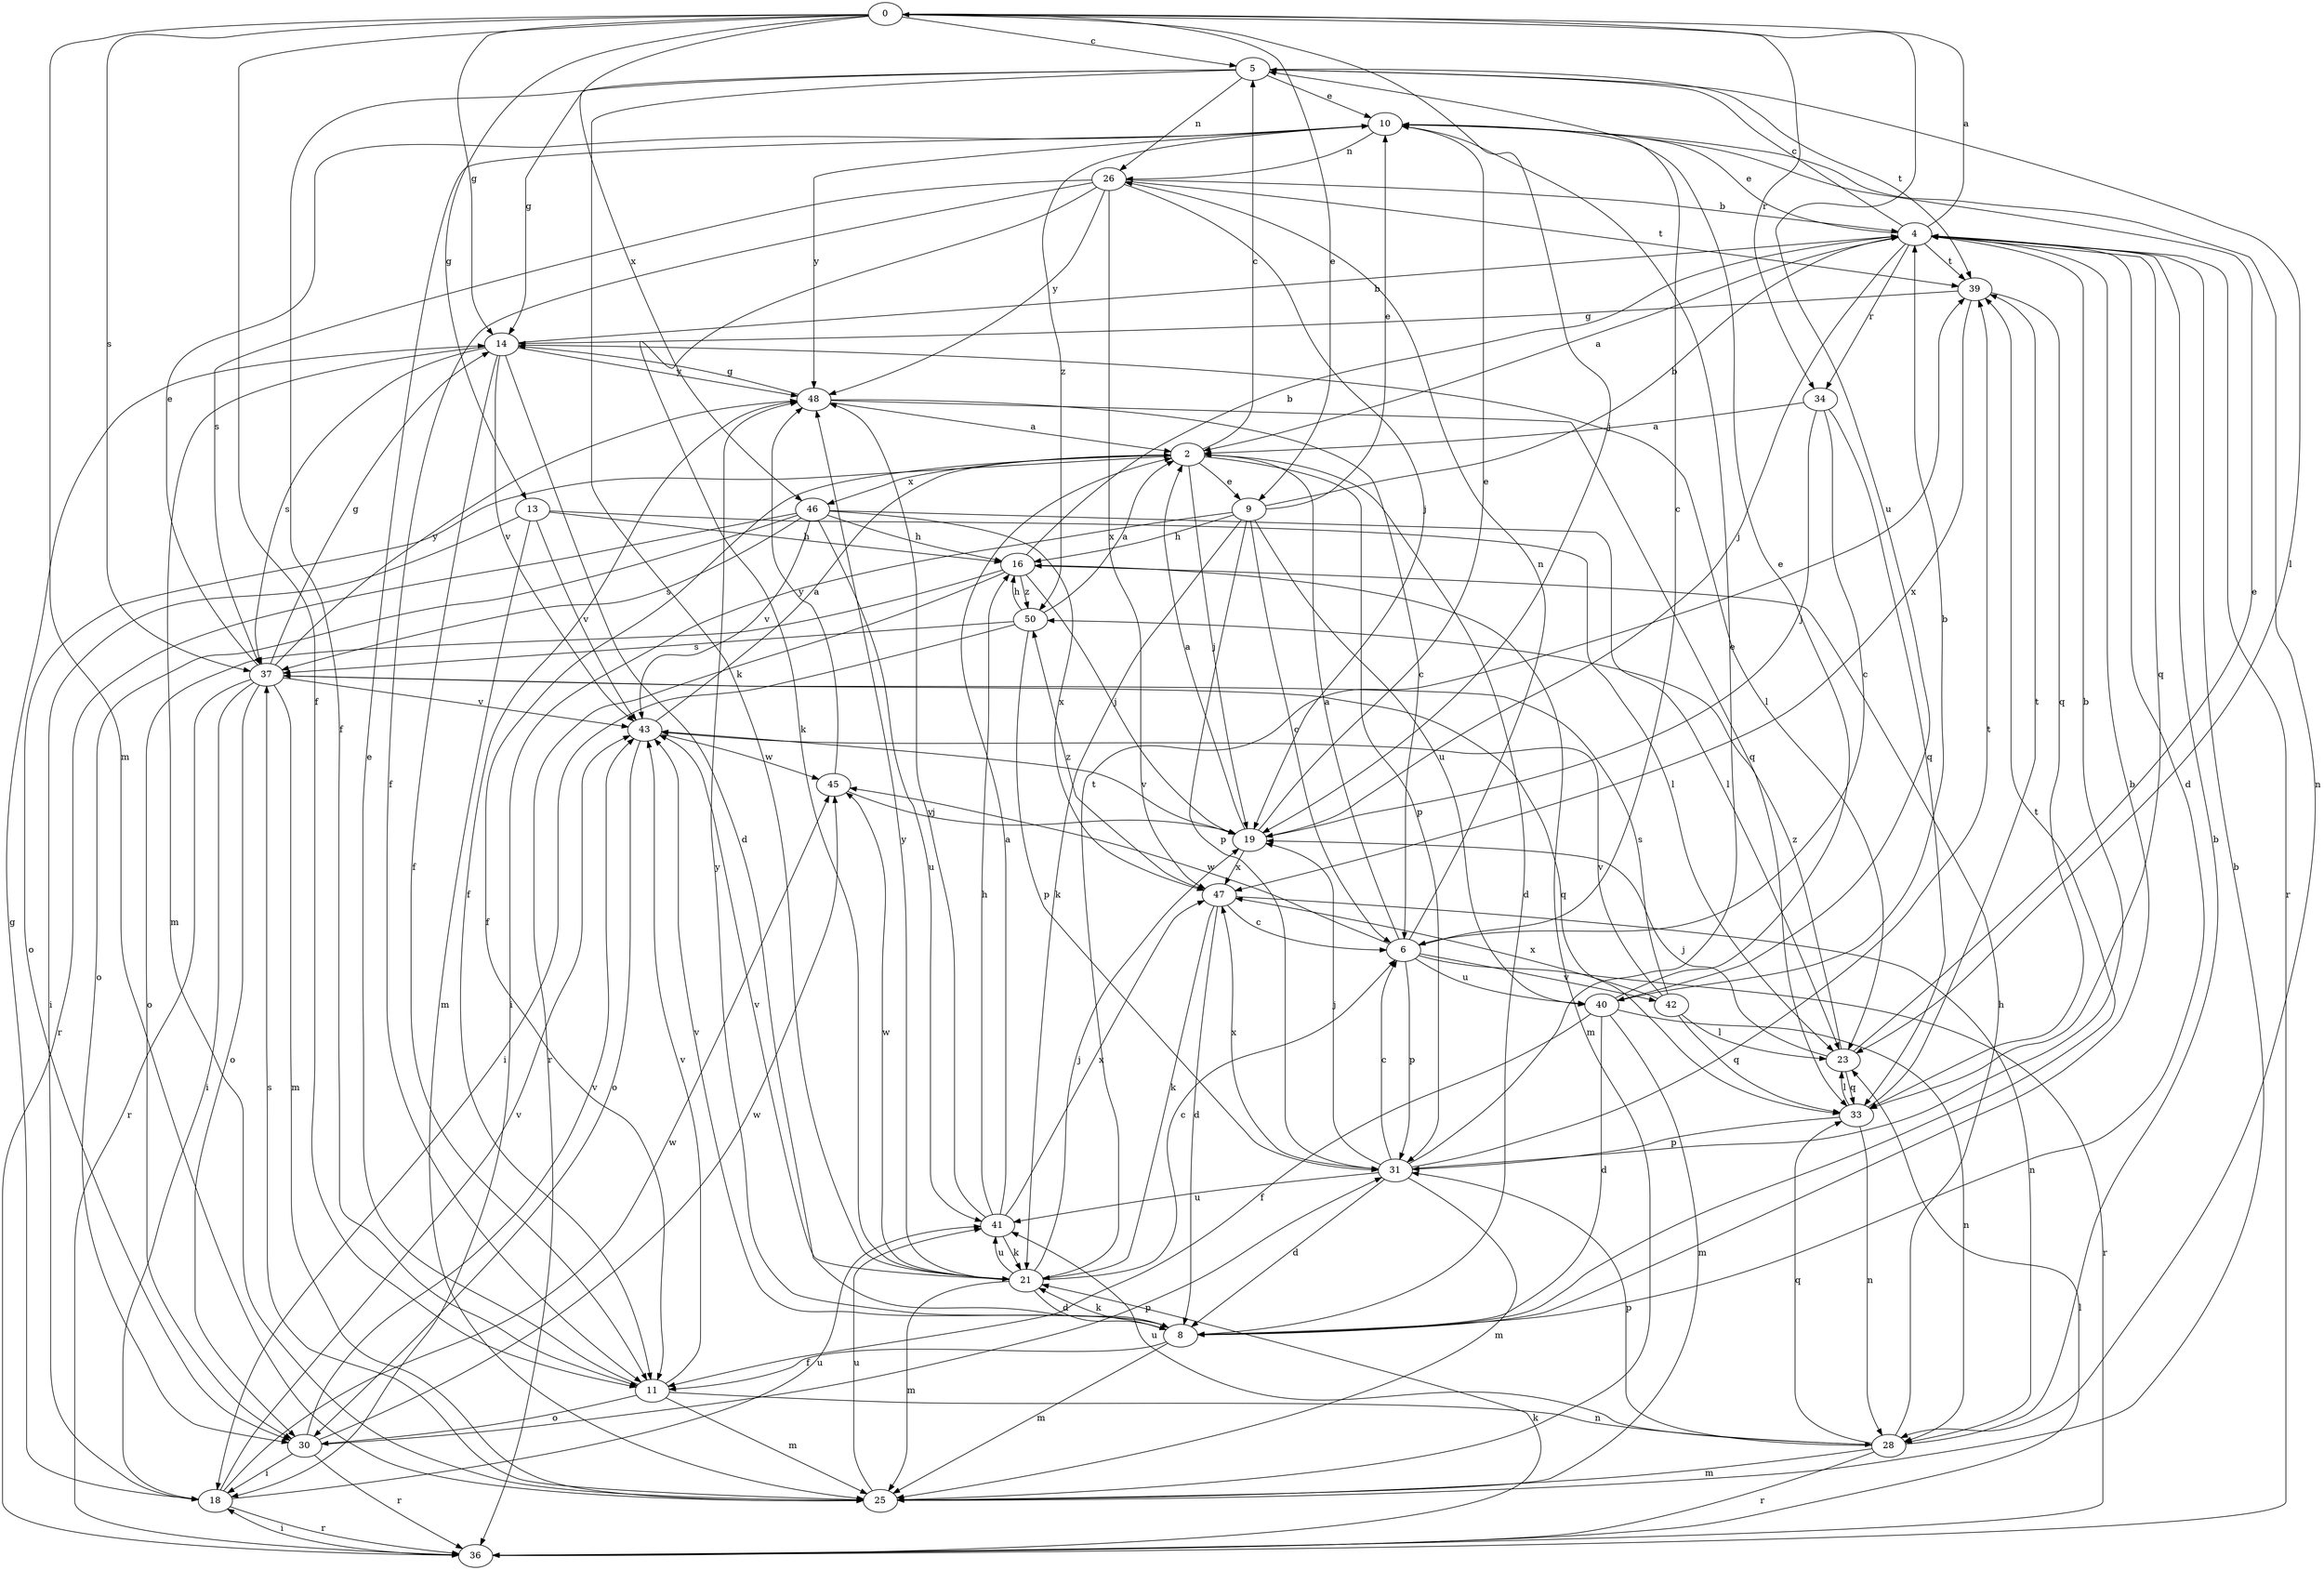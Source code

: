 strict digraph  {
0;
2;
4;
5;
6;
8;
9;
10;
11;
13;
14;
16;
18;
19;
21;
23;
25;
26;
28;
30;
31;
33;
34;
36;
37;
39;
40;
41;
42;
43;
45;
46;
47;
48;
50;
0 -> 5  [label=c];
0 -> 9  [label=e];
0 -> 11  [label=f];
0 -> 13  [label=g];
0 -> 14  [label=g];
0 -> 19  [label=j];
0 -> 25  [label=m];
0 -> 34  [label=r];
0 -> 37  [label=s];
0 -> 40  [label=u];
0 -> 46  [label=x];
2 -> 5  [label=c];
2 -> 8  [label=d];
2 -> 9  [label=e];
2 -> 11  [label=f];
2 -> 19  [label=j];
2 -> 30  [label=o];
2 -> 31  [label=p];
2 -> 46  [label=x];
4 -> 0  [label=a];
4 -> 2  [label=a];
4 -> 5  [label=c];
4 -> 8  [label=d];
4 -> 10  [label=e];
4 -> 19  [label=j];
4 -> 33  [label=q];
4 -> 34  [label=r];
4 -> 36  [label=r];
4 -> 39  [label=t];
5 -> 10  [label=e];
5 -> 11  [label=f];
5 -> 14  [label=g];
5 -> 21  [label=k];
5 -> 23  [label=l];
5 -> 26  [label=n];
5 -> 39  [label=t];
6 -> 2  [label=a];
6 -> 5  [label=c];
6 -> 26  [label=n];
6 -> 31  [label=p];
6 -> 36  [label=r];
6 -> 40  [label=u];
6 -> 42  [label=v];
6 -> 45  [label=w];
8 -> 4  [label=b];
8 -> 11  [label=f];
8 -> 21  [label=k];
8 -> 25  [label=m];
8 -> 39  [label=t];
8 -> 43  [label=v];
8 -> 48  [label=y];
9 -> 4  [label=b];
9 -> 6  [label=c];
9 -> 10  [label=e];
9 -> 16  [label=h];
9 -> 18  [label=i];
9 -> 21  [label=k];
9 -> 31  [label=p];
9 -> 40  [label=u];
10 -> 26  [label=n];
10 -> 28  [label=n];
10 -> 48  [label=y];
10 -> 50  [label=z];
11 -> 10  [label=e];
11 -> 25  [label=m];
11 -> 28  [label=n];
11 -> 30  [label=o];
11 -> 43  [label=v];
13 -> 16  [label=h];
13 -> 18  [label=i];
13 -> 23  [label=l];
13 -> 25  [label=m];
13 -> 43  [label=v];
14 -> 4  [label=b];
14 -> 8  [label=d];
14 -> 11  [label=f];
14 -> 23  [label=l];
14 -> 25  [label=m];
14 -> 37  [label=s];
14 -> 43  [label=v];
14 -> 48  [label=y];
16 -> 4  [label=b];
16 -> 19  [label=j];
16 -> 25  [label=m];
16 -> 30  [label=o];
16 -> 36  [label=r];
16 -> 50  [label=z];
18 -> 14  [label=g];
18 -> 36  [label=r];
18 -> 41  [label=u];
18 -> 43  [label=v];
18 -> 45  [label=w];
19 -> 2  [label=a];
19 -> 10  [label=e];
19 -> 43  [label=v];
19 -> 47  [label=x];
21 -> 6  [label=c];
21 -> 8  [label=d];
21 -> 19  [label=j];
21 -> 25  [label=m];
21 -> 39  [label=t];
21 -> 41  [label=u];
21 -> 43  [label=v];
21 -> 45  [label=w];
21 -> 48  [label=y];
23 -> 10  [label=e];
23 -> 19  [label=j];
23 -> 33  [label=q];
23 -> 50  [label=z];
25 -> 4  [label=b];
25 -> 37  [label=s];
25 -> 41  [label=u];
26 -> 4  [label=b];
26 -> 11  [label=f];
26 -> 19  [label=j];
26 -> 21  [label=k];
26 -> 37  [label=s];
26 -> 39  [label=t];
26 -> 47  [label=x];
26 -> 48  [label=y];
28 -> 4  [label=b];
28 -> 16  [label=h];
28 -> 25  [label=m];
28 -> 31  [label=p];
28 -> 33  [label=q];
28 -> 36  [label=r];
28 -> 41  [label=u];
30 -> 18  [label=i];
30 -> 31  [label=p];
30 -> 36  [label=r];
30 -> 43  [label=v];
30 -> 45  [label=w];
31 -> 4  [label=b];
31 -> 6  [label=c];
31 -> 8  [label=d];
31 -> 10  [label=e];
31 -> 19  [label=j];
31 -> 25  [label=m];
31 -> 39  [label=t];
31 -> 41  [label=u];
31 -> 47  [label=x];
33 -> 23  [label=l];
33 -> 28  [label=n];
33 -> 31  [label=p];
33 -> 39  [label=t];
34 -> 2  [label=a];
34 -> 6  [label=c];
34 -> 19  [label=j];
34 -> 33  [label=q];
36 -> 18  [label=i];
36 -> 21  [label=k];
36 -> 23  [label=l];
37 -> 10  [label=e];
37 -> 14  [label=g];
37 -> 18  [label=i];
37 -> 25  [label=m];
37 -> 30  [label=o];
37 -> 33  [label=q];
37 -> 36  [label=r];
37 -> 43  [label=v];
37 -> 48  [label=y];
39 -> 14  [label=g];
39 -> 33  [label=q];
39 -> 47  [label=x];
40 -> 4  [label=b];
40 -> 8  [label=d];
40 -> 10  [label=e];
40 -> 11  [label=f];
40 -> 25  [label=m];
40 -> 28  [label=n];
41 -> 2  [label=a];
41 -> 16  [label=h];
41 -> 21  [label=k];
41 -> 47  [label=x];
41 -> 48  [label=y];
42 -> 23  [label=l];
42 -> 33  [label=q];
42 -> 37  [label=s];
42 -> 43  [label=v];
42 -> 47  [label=x];
43 -> 2  [label=a];
43 -> 30  [label=o];
43 -> 45  [label=w];
45 -> 19  [label=j];
45 -> 48  [label=y];
46 -> 16  [label=h];
46 -> 23  [label=l];
46 -> 30  [label=o];
46 -> 36  [label=r];
46 -> 37  [label=s];
46 -> 41  [label=u];
46 -> 43  [label=v];
46 -> 47  [label=x];
47 -> 6  [label=c];
47 -> 8  [label=d];
47 -> 21  [label=k];
47 -> 28  [label=n];
47 -> 50  [label=z];
48 -> 2  [label=a];
48 -> 6  [label=c];
48 -> 11  [label=f];
48 -> 14  [label=g];
48 -> 33  [label=q];
50 -> 2  [label=a];
50 -> 16  [label=h];
50 -> 18  [label=i];
50 -> 31  [label=p];
50 -> 37  [label=s];
}
